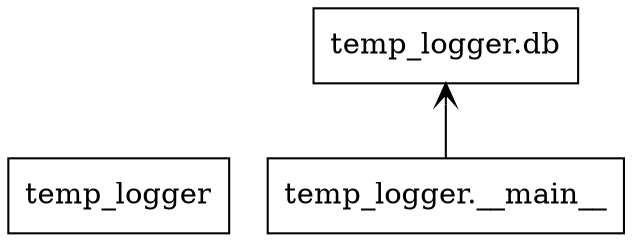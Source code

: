 digraph "packages" {
rankdir=BT
charset="utf-8"
"temp_logger" [color="black", label=<temp_logger>, shape="box", style="solid"];
"temp_logger.__main__" [color="black", label=<temp_logger.__main__>, shape="box", style="solid"];
"temp_logger.db" [color="black", label=<temp_logger.db>, shape="box", style="solid"];
"temp_logger.__main__" -> "temp_logger.db" [arrowhead="open", arrowtail="none"];
}
